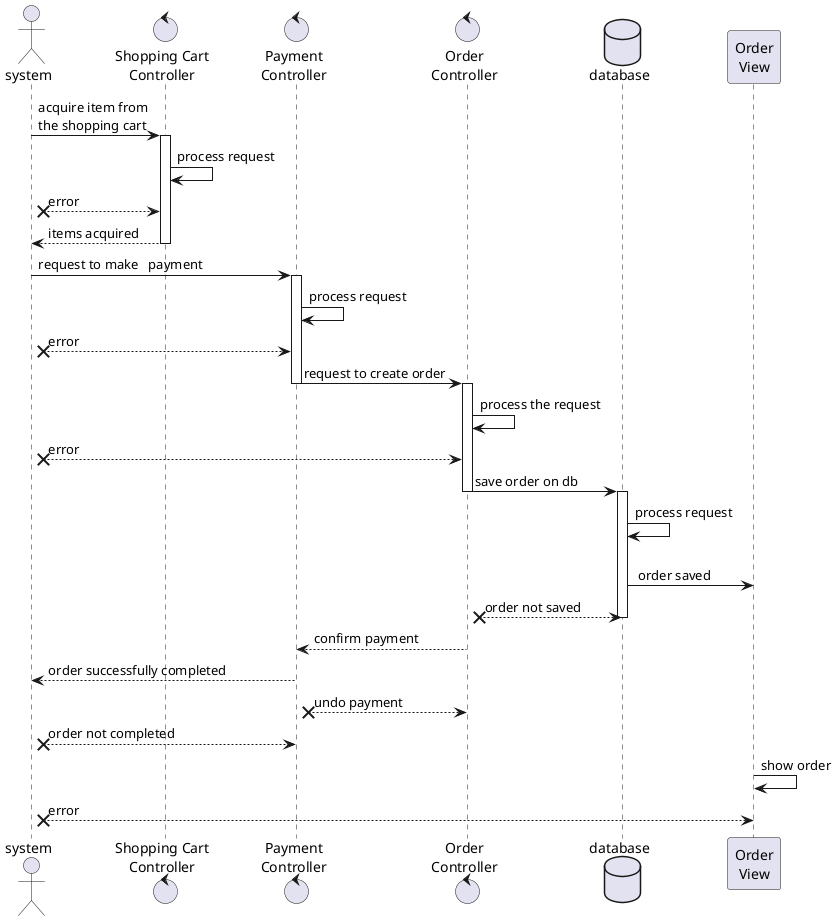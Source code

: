 @startuml orderProcessing

actor system
control "Shopping Cart\nController" as shopController
control "Payment\nController" as paymentController
control "Order\nController" as orderController
Database database as db
participant "Order\nView" as orderView

system -> shopController: acquire item from\nthe shopping cart

activate shopController
shopController -> shopController: process request
system x-- shopController: error
system <-- shopController: items acquired
deactivate shopController

system -> paymentController: request to make   payment

activate paymentController
paymentController -> paymentController: process request
system x-- paymentController: error
paymentController -> orderController: request to create order
deactivate paymentController

activate orderController
orderController -> orderController: process the request
system x-- orderController: error
orderController -> db: save order on db
deactivate orderController

activate db
db -> db : process request
db -> orderView : \n order saved

orderController x-- db : order not saved
deactivate db

paymentController <-- orderController : confirm payment
system <-- paymentController : order successfully completed
paymentController x-- orderController : undo payment
system x-- paymentController : order not completed
orderView -> orderView : show order
system x-- orderView : error

@enduml 